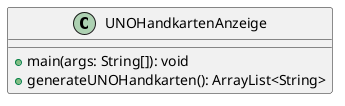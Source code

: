 Dokumentation:


@startuml

class UNOHandkartenAnzeige {
    + main(args: String[]): void
    + generateUNOHandkarten(): ArrayList<String>
}

@enduml
Diese Dokumentation zeigt die Struktur der Klasse "UNOHandkartenAnzeige" mit ihren Methoden. Es gibt keine Assoziationen zu anderen Klassen.
